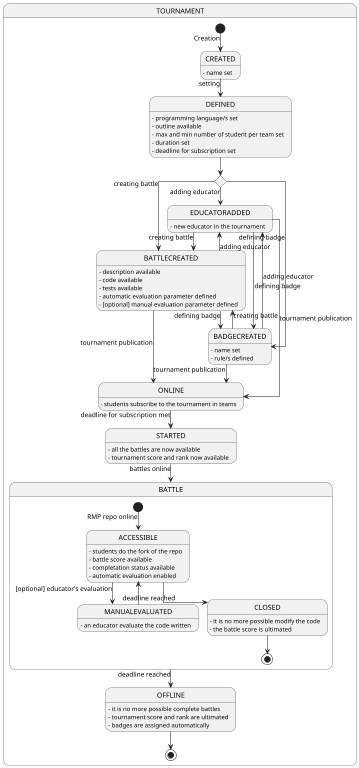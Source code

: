 @startuml
scale 1024 width
scale 768 height

skinparam linetype ortho

state TOURNAMENT{
    [*] --> CREATED: Creation

    CREATED: - name set

    CREATED --> DEFINED: setting

    DEFINED: - programming language/s set
    DEFINED: - outline available
    DEFINED: - max and min number of student per team set
    DEFINED: - duration set
    DEFINED: - deadline for subscription set

    state c <<choice>>

    DEFINED --> c

    c --> EDUCATORADDED: adding educator

    EDUCATORADDED: - new educator in the tournament

    c --> BATTLECREATED: creating battle

    BATTLECREATED: - description available
    BATTLECREATED: - code available
    BATTLECREATED: - tests available
    BATTLECREATED: - automatic evaluation parameter defined
    BATTLECREATED: - [optional] manual evaluation parameter defined

    c --> BADGECREATED: defining badge

    BADGECREATED: - name set
    BADGECREATED: - rule/s defined

    EDUCATORADDED --> BATTLECREATED: creating battle
    BATTLECREATED --> EDUCATORADDED: adding educator
    EDUCATORADDED --> BADGECREATED: defining badge
    BADGECREATED --> EDUCATORADDED: adding educator
    BATTLECREATED --> BADGECREATED: defining badge
    BADGECREATED --> BATTLECREATED: creating battle

    EDUCATORADDED --> ONLINE: tournament publication
    BATTLECREATED --> ONLINE: tournament publication
    BADGECREATED --> ONLINE: tournament publication

    ONLINE: - students subscribe to the tournament in teams

    ONLINE --> STARTED: deadline for subscription met

    STARTED: - all the battles are now available
    STARTED: - tournament score and rank now available

    STARTED --> BATTLE: battles online

    state BATTLE{
        [*] --> ACCESSIBLE: RMP repo online

        ACCESSIBLE: - students do the fork of the repo
        ACCESSIBLE: - battle score available
        ACCESSIBLE: - completation status available
        ACCESSIBLE: - automatic evaluation enabled

        ACCESSIBLE --> MANUALEVALUATED: [optional] educator's evaluation

        MANUALEVALUATED: - an educator evaluate the code written

        MANUALEVALUATED --> ACCESSIBLE
        ACCESSIBLE --> CLOSED: deadline reached

        CLOSED: - it is no more possible modify the code
        CLOSED: - the battle score is ultimated

        CLOSED --> [*]
    }

    BATTLE --> OFFLINE: deadline reached

    OFFLINE: - it is no more possible complete battles
    OFFLINE: - tournament score and rank are ultimated
    OFFLINE: - badges are assigned automatically

    OFFLINE --> [*]
}

@enduml